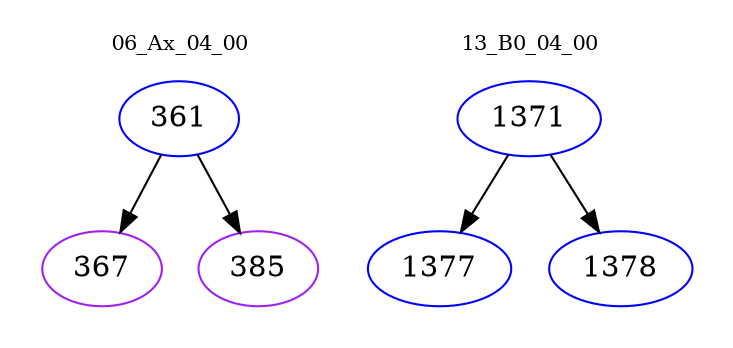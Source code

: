 digraph{
subgraph cluster_0 {
color = white
label = "06_Ax_04_00";
fontsize=10;
T0_361 [label="361", color="blue"]
T0_361 -> T0_367 [color="black"]
T0_367 [label="367", color="purple"]
T0_361 -> T0_385 [color="black"]
T0_385 [label="385", color="purple"]
}
subgraph cluster_1 {
color = white
label = "13_B0_04_00";
fontsize=10;
T1_1371 [label="1371", color="blue"]
T1_1371 -> T1_1377 [color="black"]
T1_1377 [label="1377", color="blue"]
T1_1371 -> T1_1378 [color="black"]
T1_1378 [label="1378", color="blue"]
}
}
